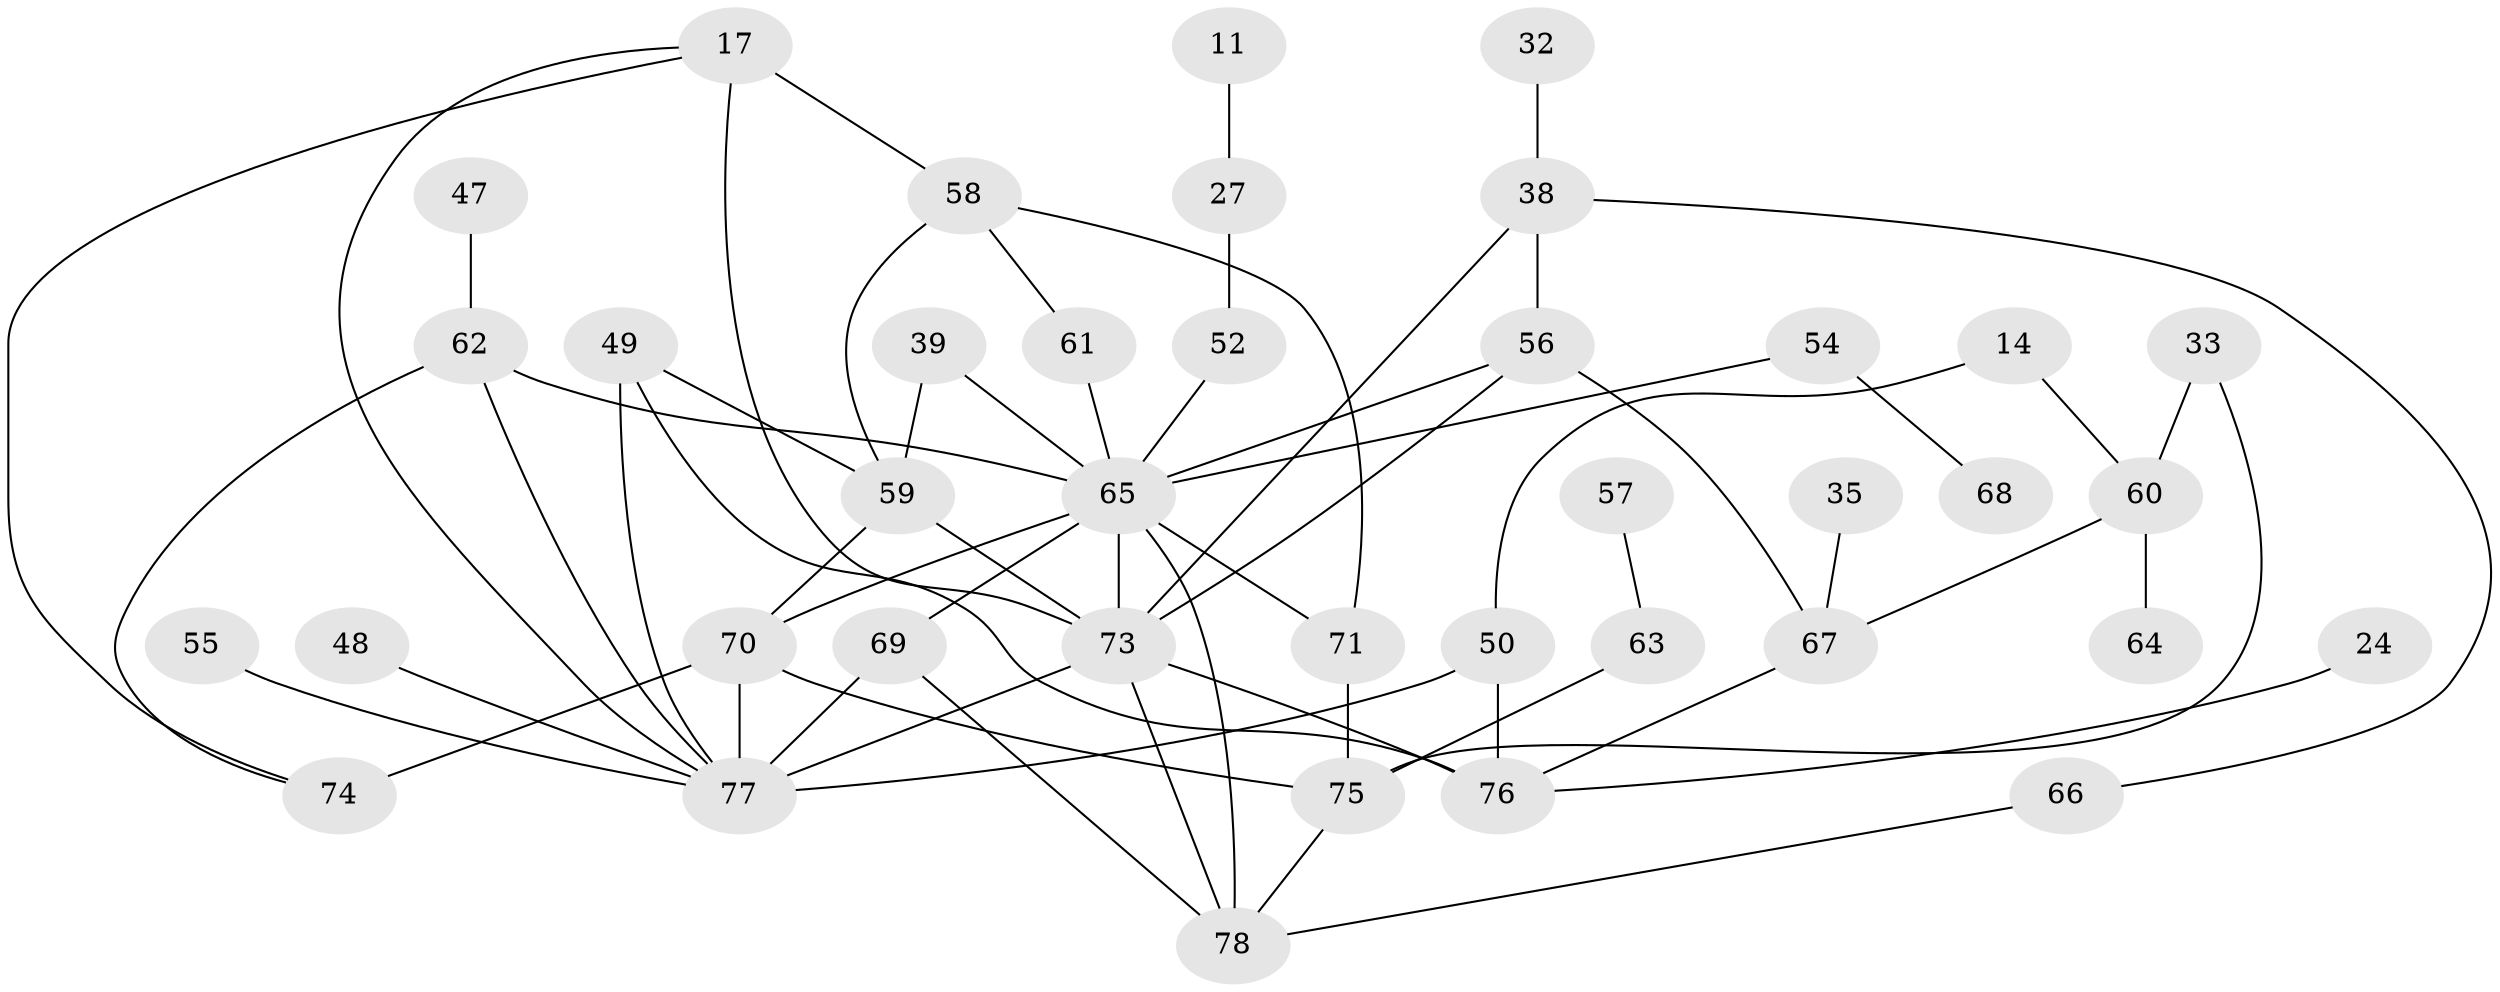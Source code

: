 // original degree distribution, {3: 0.2948717948717949, 6: 0.038461538461538464, 2: 0.24358974358974358, 4: 0.1794871794871795, 7: 0.02564102564102564, 1: 0.14102564102564102, 5: 0.07692307692307693}
// Generated by graph-tools (version 1.1) at 2025/39/03/09/25 04:39:50]
// undirected, 39 vertices, 62 edges
graph export_dot {
graph [start="1"]
  node [color=gray90,style=filled];
  11;
  14;
  17;
  24;
  27;
  32;
  33;
  35;
  38;
  39;
  47;
  48;
  49;
  50 [super="+23"];
  52;
  54;
  55;
  56 [super="+41"];
  57;
  58 [super="+43"];
  59;
  60;
  61;
  62 [super="+28+37"];
  63 [super="+36"];
  64;
  65 [super="+3+10+15"];
  66;
  67 [super="+1"];
  68;
  69 [super="+44"];
  70 [super="+34+40"];
  71;
  73 [super="+18+20+45+46"];
  74 [super="+12+51"];
  75 [super="+53"];
  76;
  77 [super="+25+29+72"];
  78 [super="+42"];
  11 -- 27;
  14 -- 50;
  14 -- 60;
  17 -- 58 [weight=2];
  17 -- 74;
  17 -- 73;
  17 -- 77;
  24 -- 76;
  27 -- 52;
  32 -- 38;
  33 -- 60;
  33 -- 75;
  35 -- 67;
  38 -- 66;
  38 -- 73;
  38 -- 56;
  39 -- 59;
  39 -- 65;
  47 -- 62;
  48 -- 77;
  49 -- 59;
  49 -- 76;
  49 -- 77;
  50 -- 76 [weight=2];
  50 -- 77;
  52 -- 65;
  54 -- 68;
  54 -- 65;
  55 -- 77 [weight=2];
  56 -- 67;
  56 -- 65 [weight=3];
  56 -- 73;
  57 -- 63;
  58 -- 61;
  58 -- 71 [weight=2];
  58 -- 59;
  59 -- 70;
  59 -- 73;
  60 -- 64;
  60 -- 67;
  61 -- 65;
  62 -- 74;
  62 -- 65;
  62 -- 77;
  63 -- 75;
  65 -- 71;
  65 -- 78 [weight=2];
  65 -- 70 [weight=3];
  65 -- 73 [weight=2];
  65 -- 69;
  66 -- 78;
  67 -- 76;
  69 -- 78;
  69 -- 77;
  70 -- 74 [weight=2];
  70 -- 77 [weight=4];
  70 -- 75;
  71 -- 75;
  73 -- 76;
  73 -- 77 [weight=4];
  73 -- 78;
  75 -- 78;
}
